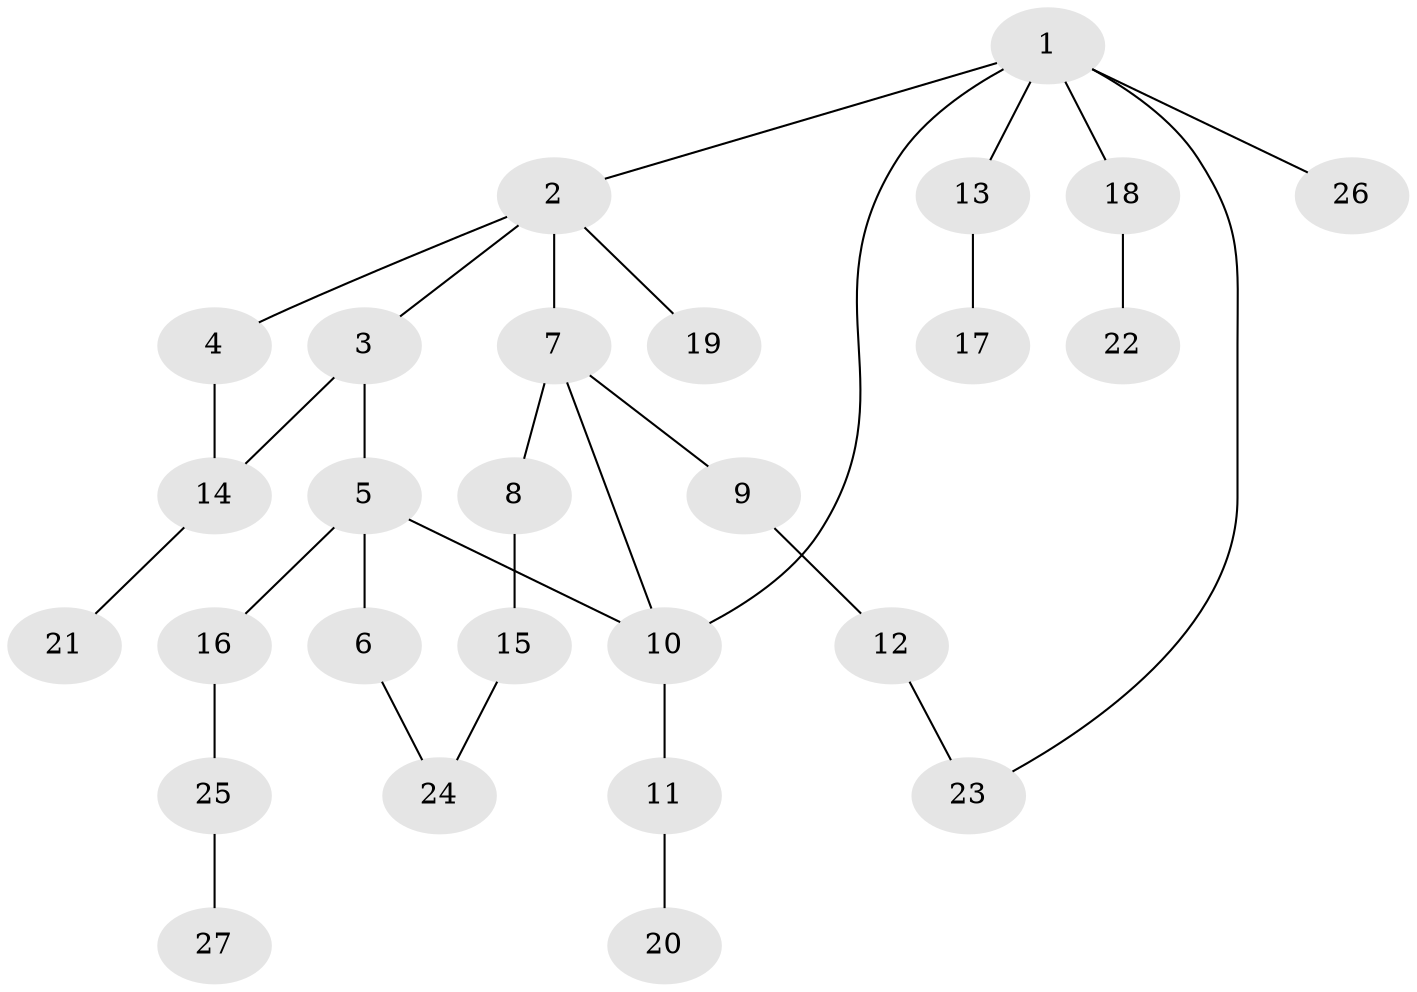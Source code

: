 // original degree distribution, {5: 0.05660377358490566, 6: 0.018867924528301886, 4: 0.05660377358490566, 3: 0.16981132075471697, 2: 0.32075471698113206, 1: 0.37735849056603776}
// Generated by graph-tools (version 1.1) at 2025/34/03/09/25 02:34:10]
// undirected, 27 vertices, 31 edges
graph export_dot {
graph [start="1"]
  node [color=gray90,style=filled];
  1;
  2;
  3;
  4;
  5;
  6;
  7;
  8;
  9;
  10;
  11;
  12;
  13;
  14;
  15;
  16;
  17;
  18;
  19;
  20;
  21;
  22;
  23;
  24;
  25;
  26;
  27;
  1 -- 2 [weight=1.0];
  1 -- 10 [weight=1.0];
  1 -- 13 [weight=1.0];
  1 -- 18 [weight=1.0];
  1 -- 23 [weight=1.0];
  1 -- 26 [weight=1.0];
  2 -- 3 [weight=1.0];
  2 -- 4 [weight=1.0];
  2 -- 7 [weight=1.0];
  2 -- 19 [weight=1.0];
  3 -- 5 [weight=1.0];
  3 -- 14 [weight=1.0];
  4 -- 14 [weight=3.0];
  5 -- 6 [weight=1.0];
  5 -- 10 [weight=1.0];
  5 -- 16 [weight=1.0];
  6 -- 24 [weight=1.0];
  7 -- 8 [weight=1.0];
  7 -- 9 [weight=1.0];
  7 -- 10 [weight=1.0];
  8 -- 15 [weight=1.0];
  9 -- 12 [weight=1.0];
  10 -- 11 [weight=2.0];
  11 -- 20 [weight=1.0];
  12 -- 23 [weight=1.0];
  13 -- 17 [weight=1.0];
  14 -- 21 [weight=1.0];
  15 -- 24 [weight=1.0];
  16 -- 25 [weight=1.0];
  18 -- 22 [weight=1.0];
  25 -- 27 [weight=1.0];
}
